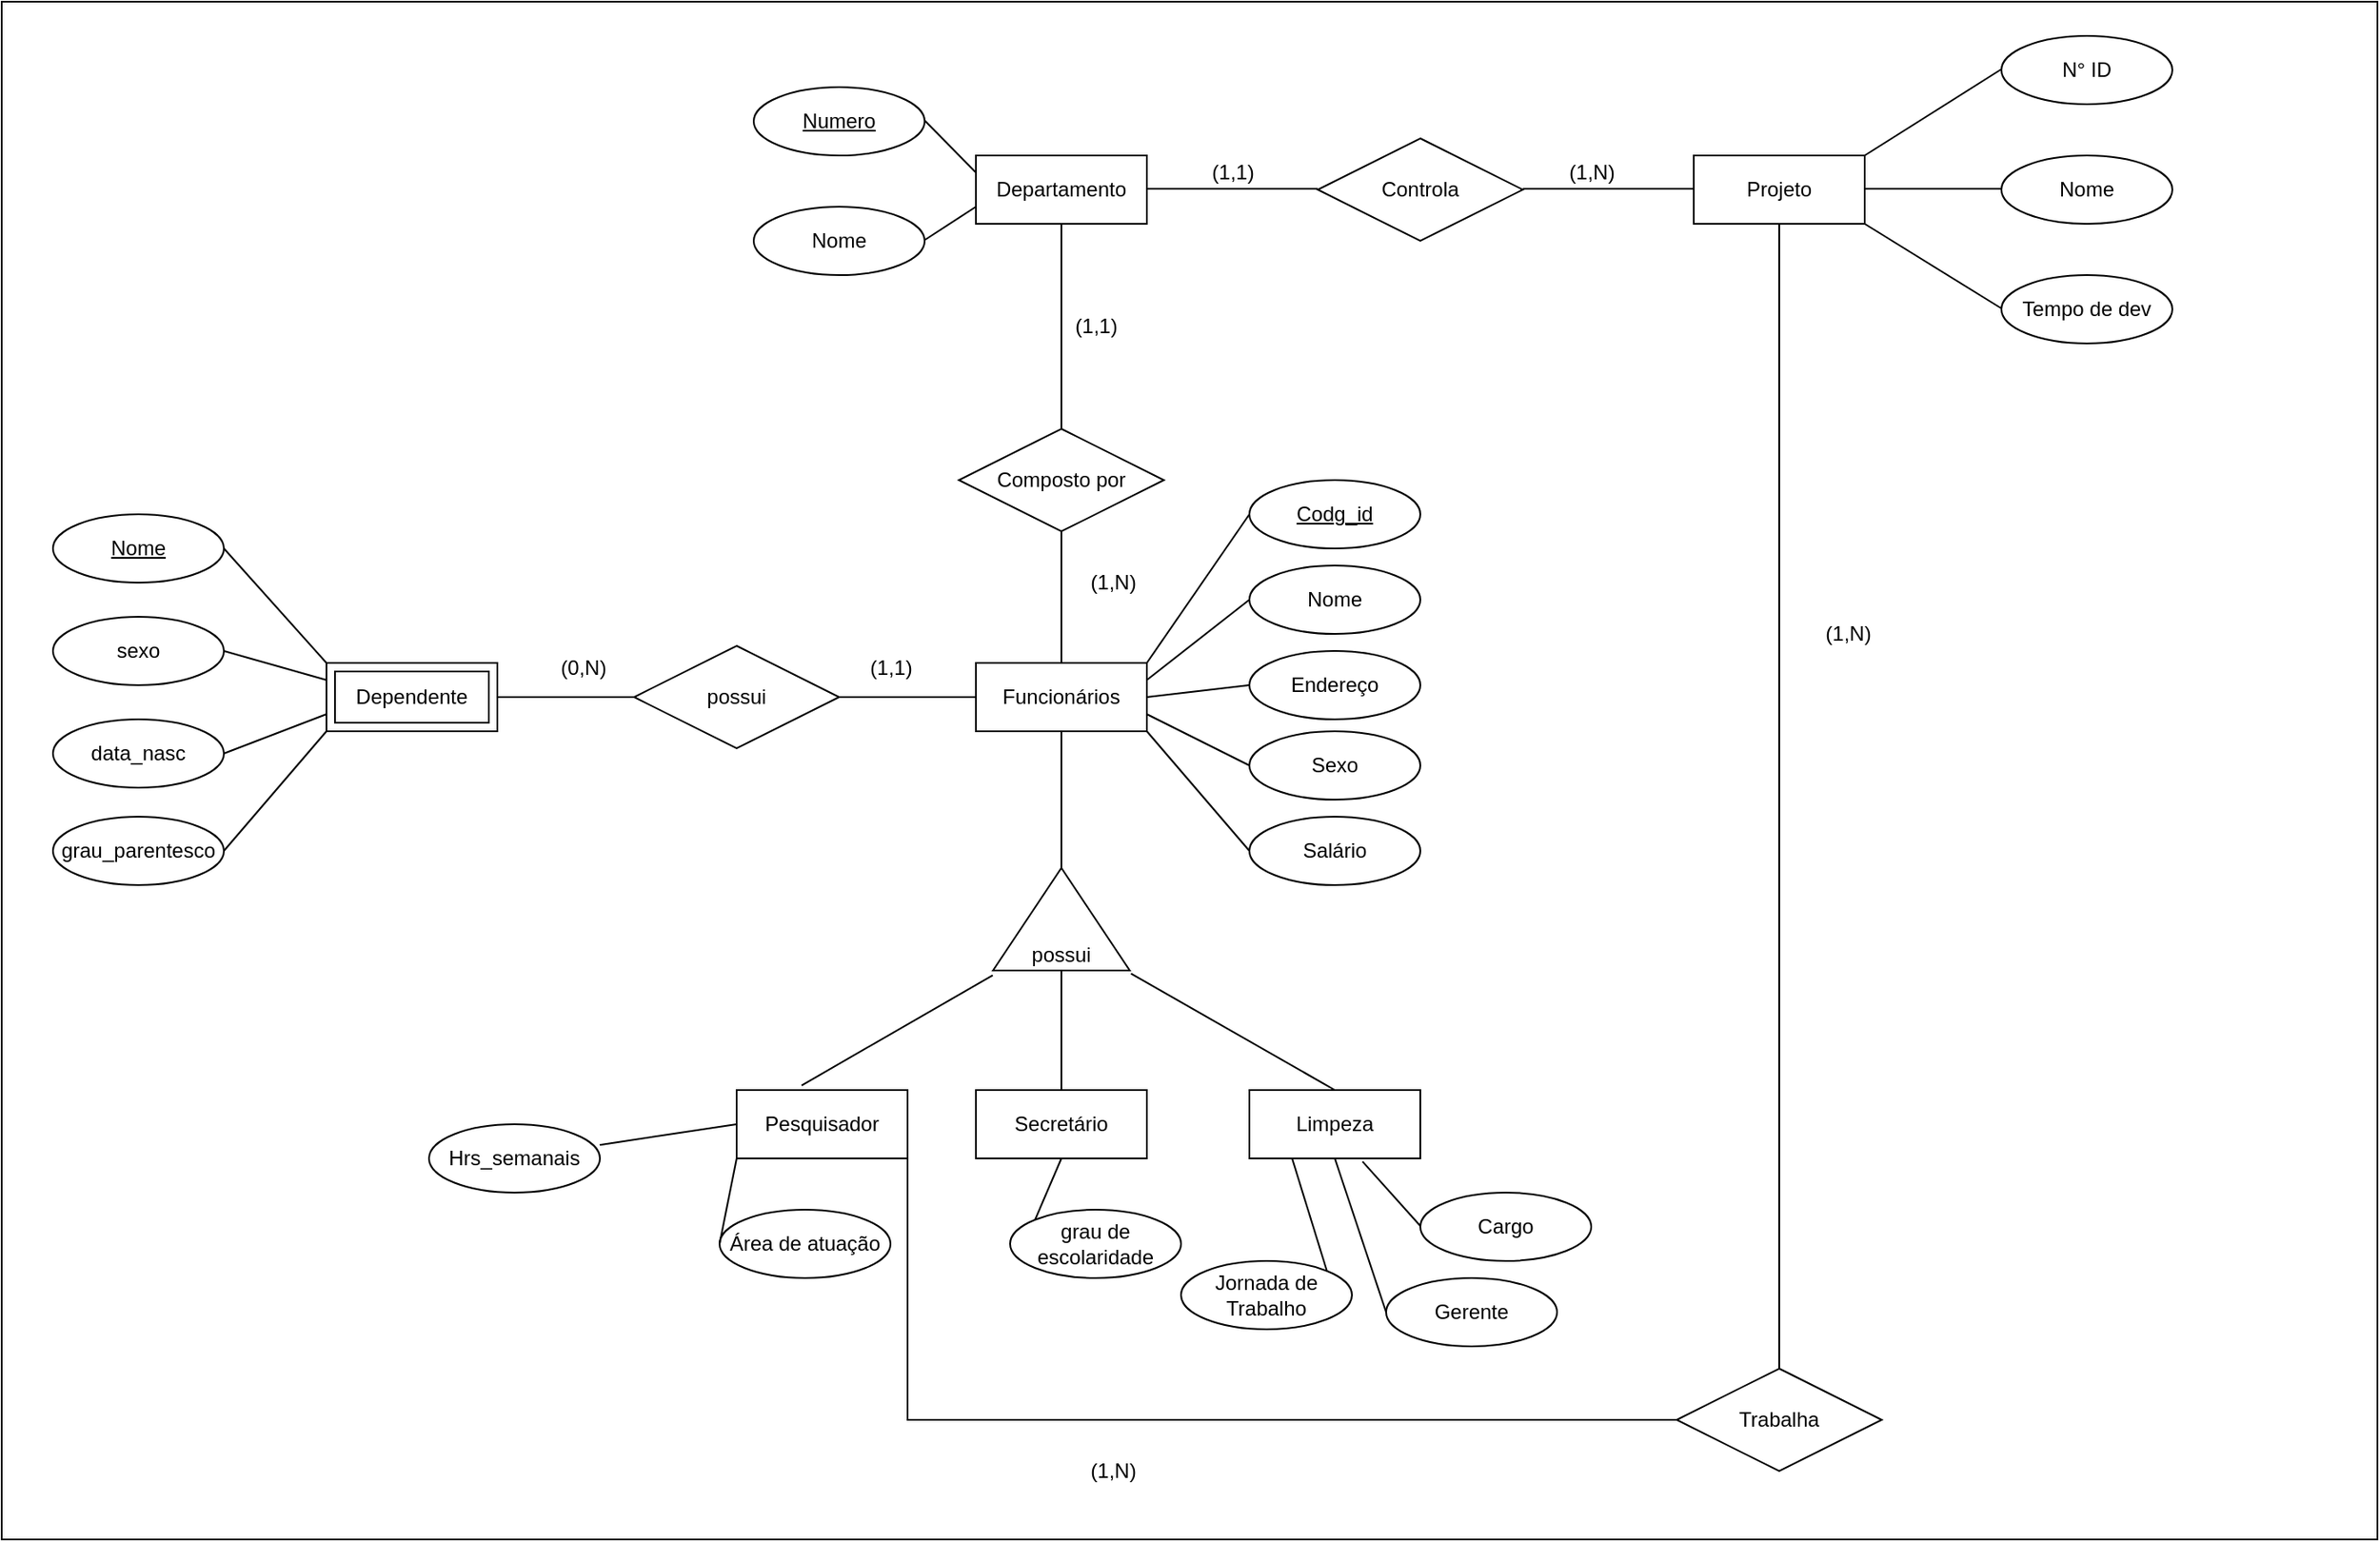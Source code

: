 <mxfile version="14.7.10" type="github">
  <diagram id="R2lEEEUBdFMjLlhIrx00" name="Page-1">
    <mxGraphModel dx="2952" dy="967" grid="1" gridSize="10" guides="1" tooltips="1" connect="1" arrows="1" fold="1" page="1" pageScale="1" pageWidth="1169" pageHeight="1654" math="0" shadow="0" extFonts="Permanent Marker^https://fonts.googleapis.com/css?family=Permanent+Marker">
      <root>
        <mxCell id="0" />
        <mxCell id="1" parent="0" />
        <mxCell id="6WfzjSBYb-Mj6-SxhPTm-35" value="" style="whiteSpace=wrap;html=1;" vertex="1" parent="1">
          <mxGeometry x="-330" y="210" width="1390" height="900" as="geometry" />
        </mxCell>
        <mxCell id="C-Wze693i4gCi11VPQKC-1" value="Departamento" style="whiteSpace=wrap;html=1;align=center;" parent="1" vertex="1">
          <mxGeometry x="240" y="300" width="100" height="40" as="geometry" />
        </mxCell>
        <mxCell id="C-Wze693i4gCi11VPQKC-2" value="Numero" style="ellipse;whiteSpace=wrap;html=1;align=center;fontStyle=4;" parent="1" vertex="1">
          <mxGeometry x="110" y="260" width="100" height="40" as="geometry" />
        </mxCell>
        <mxCell id="C-Wze693i4gCi11VPQKC-4" value="Nome" style="ellipse;whiteSpace=wrap;html=1;align=center;" parent="1" vertex="1">
          <mxGeometry x="110" y="330" width="100" height="40" as="geometry" />
        </mxCell>
        <mxCell id="C-Wze693i4gCi11VPQKC-6" value="" style="endArrow=none;html=1;rounded=0;entryX=0;entryY=0.25;entryDx=0;entryDy=0;" parent="1" target="C-Wze693i4gCi11VPQKC-1" edge="1">
          <mxGeometry relative="1" as="geometry">
            <mxPoint x="210" y="279.5" as="sourcePoint" />
            <mxPoint x="370" y="279.5" as="targetPoint" />
          </mxGeometry>
        </mxCell>
        <mxCell id="C-Wze693i4gCi11VPQKC-7" value="" style="endArrow=none;html=1;rounded=0;entryX=0;entryY=0.75;entryDx=0;entryDy=0;" parent="1" target="C-Wze693i4gCi11VPQKC-1" edge="1">
          <mxGeometry relative="1" as="geometry">
            <mxPoint x="210" y="349.5" as="sourcePoint" />
            <mxPoint x="370" y="349.5" as="targetPoint" />
          </mxGeometry>
        </mxCell>
        <mxCell id="C-Wze693i4gCi11VPQKC-8" value="Projeto" style="whiteSpace=wrap;html=1;align=center;" parent="1" vertex="1">
          <mxGeometry x="660" y="300" width="100" height="40" as="geometry" />
        </mxCell>
        <mxCell id="C-Wze693i4gCi11VPQKC-10" value="N° ID" style="ellipse;whiteSpace=wrap;html=1;align=center;" parent="1" vertex="1">
          <mxGeometry x="840" y="230" width="100" height="40" as="geometry" />
        </mxCell>
        <mxCell id="C-Wze693i4gCi11VPQKC-11" value="Nome" style="ellipse;whiteSpace=wrap;html=1;align=center;" parent="1" vertex="1">
          <mxGeometry x="840" y="300" width="100" height="40" as="geometry" />
        </mxCell>
        <mxCell id="C-Wze693i4gCi11VPQKC-12" value="Tempo de dev" style="ellipse;whiteSpace=wrap;html=1;align=center;" parent="1" vertex="1">
          <mxGeometry x="840" y="370" width="100" height="40" as="geometry" />
        </mxCell>
        <mxCell id="C-Wze693i4gCi11VPQKC-13" value="" style="endArrow=none;html=1;rounded=0;" parent="1" edge="1">
          <mxGeometry relative="1" as="geometry">
            <mxPoint x="760" y="319.5" as="sourcePoint" />
            <mxPoint x="840" y="319.5" as="targetPoint" />
          </mxGeometry>
        </mxCell>
        <mxCell id="C-Wze693i4gCi11VPQKC-14" value="" style="endArrow=none;html=1;rounded=0;exitX=1;exitY=1;exitDx=0;exitDy=0;" parent="1" source="C-Wze693i4gCi11VPQKC-8" edge="1">
          <mxGeometry relative="1" as="geometry">
            <mxPoint x="760" y="389.5" as="sourcePoint" />
            <mxPoint x="840" y="389.5" as="targetPoint" />
          </mxGeometry>
        </mxCell>
        <mxCell id="C-Wze693i4gCi11VPQKC-15" value="" style="endArrow=none;html=1;rounded=0;exitX=1;exitY=0;exitDx=0;exitDy=0;" parent="1" source="C-Wze693i4gCi11VPQKC-8" edge="1">
          <mxGeometry relative="1" as="geometry">
            <mxPoint x="760" y="249.5" as="sourcePoint" />
            <mxPoint x="840" y="249.5" as="targetPoint" />
          </mxGeometry>
        </mxCell>
        <mxCell id="C-Wze693i4gCi11VPQKC-16" value="Controla" style="shape=rhombus;perimeter=rhombusPerimeter;whiteSpace=wrap;html=1;align=center;" parent="1" vertex="1">
          <mxGeometry x="440" y="290" width="120" height="60" as="geometry" />
        </mxCell>
        <mxCell id="C-Wze693i4gCi11VPQKC-17" value="" style="endArrow=none;html=1;rounded=0;" parent="1" edge="1">
          <mxGeometry relative="1" as="geometry">
            <mxPoint x="340" y="319.5" as="sourcePoint" />
            <mxPoint x="440" y="319.5" as="targetPoint" />
          </mxGeometry>
        </mxCell>
        <mxCell id="C-Wze693i4gCi11VPQKC-18" value="" style="endArrow=none;html=1;rounded=0;" parent="1" edge="1">
          <mxGeometry relative="1" as="geometry">
            <mxPoint x="560" y="319.5" as="sourcePoint" />
            <mxPoint x="660" y="319.5" as="targetPoint" />
          </mxGeometry>
        </mxCell>
        <mxCell id="C-Wze693i4gCi11VPQKC-19" value="(1,N)" style="text;html=1;align=center;verticalAlign=middle;resizable=0;points=[];autosize=1;strokeColor=none;" parent="1" vertex="1">
          <mxGeometry x="580" y="300" width="40" height="20" as="geometry" />
        </mxCell>
        <mxCell id="C-Wze693i4gCi11VPQKC-20" value="(1,1)" style="text;html=1;align=center;verticalAlign=middle;resizable=0;points=[];autosize=1;strokeColor=none;" parent="1" vertex="1">
          <mxGeometry x="370" y="300" width="40" height="20" as="geometry" />
        </mxCell>
        <mxCell id="C-Wze693i4gCi11VPQKC-30" value="Secretário" style="whiteSpace=wrap;html=1;align=center;" parent="1" vertex="1">
          <mxGeometry x="240" y="847" width="100" height="40" as="geometry" />
        </mxCell>
        <mxCell id="C-Wze693i4gCi11VPQKC-31" value="Pesquisador" style="whiteSpace=wrap;html=1;align=center;" parent="1" vertex="1">
          <mxGeometry x="100" y="847" width="100" height="40" as="geometry" />
        </mxCell>
        <mxCell id="C-Wze693i4gCi11VPQKC-32" value="Limpeza" style="whiteSpace=wrap;html=1;align=center;" parent="1" vertex="1">
          <mxGeometry x="400" y="847" width="100" height="40" as="geometry" />
        </mxCell>
        <mxCell id="C-Wze693i4gCi11VPQKC-34" value="Composto por" style="shape=rhombus;perimeter=rhombusPerimeter;whiteSpace=wrap;html=1;align=center;" parent="1" vertex="1">
          <mxGeometry x="230" y="460" width="120" height="60" as="geometry" />
        </mxCell>
        <mxCell id="C-Wze693i4gCi11VPQKC-42" value="Nome" style="ellipse;whiteSpace=wrap;html=1;align=center;" parent="1" vertex="1">
          <mxGeometry x="400" y="540" width="100" height="40" as="geometry" />
        </mxCell>
        <mxCell id="C-Wze693i4gCi11VPQKC-43" value="Codg_id" style="ellipse;whiteSpace=wrap;html=1;align=center;fontStyle=4;" parent="1" vertex="1">
          <mxGeometry x="400" y="490" width="100" height="40" as="geometry" />
        </mxCell>
        <mxCell id="C-Wze693i4gCi11VPQKC-45" value="Sexo" style="ellipse;whiteSpace=wrap;html=1;align=center;" parent="1" vertex="1">
          <mxGeometry x="400" y="637" width="100" height="40" as="geometry" />
        </mxCell>
        <mxCell id="C-Wze693i4gCi11VPQKC-46" value="Salário" style="ellipse;whiteSpace=wrap;html=1;align=center;" parent="1" vertex="1">
          <mxGeometry x="400" y="687" width="100" height="40" as="geometry" />
        </mxCell>
        <mxCell id="C-Wze693i4gCi11VPQKC-47" value="Área de atuação" style="ellipse;whiteSpace=wrap;html=1;align=center;" parent="1" vertex="1">
          <mxGeometry x="90" y="917" width="100" height="40" as="geometry" />
        </mxCell>
        <mxCell id="C-Wze693i4gCi11VPQKC-55" value="" style="endArrow=none;html=1;rounded=0;exitX=1;exitY=0;exitDx=0;exitDy=0;entryX=0;entryY=0.5;entryDx=0;entryDy=0;" parent="1" edge="1" target="C-Wze693i4gCi11VPQKC-43">
          <mxGeometry relative="1" as="geometry">
            <mxPoint x="340" y="597" as="sourcePoint" />
            <mxPoint x="400" y="527" as="targetPoint" />
          </mxGeometry>
        </mxCell>
        <mxCell id="C-Wze693i4gCi11VPQKC-56" value="" style="endArrow=none;html=1;rounded=0;exitX=1;exitY=1;exitDx=0;exitDy=0;" parent="1" edge="1">
          <mxGeometry relative="1" as="geometry">
            <mxPoint x="340" y="637" as="sourcePoint" />
            <mxPoint x="400" y="707" as="targetPoint" />
          </mxGeometry>
        </mxCell>
        <mxCell id="C-Wze693i4gCi11VPQKC-57" value="" style="endArrow=none;html=1;rounded=0;exitX=1;exitY=0.75;exitDx=0;exitDy=0;entryX=0;entryY=0.5;entryDx=0;entryDy=0;" parent="1" edge="1" target="C-Wze693i4gCi11VPQKC-45">
          <mxGeometry relative="1" as="geometry">
            <mxPoint x="340" y="627" as="sourcePoint" />
            <mxPoint x="400" y="647" as="targetPoint" />
          </mxGeometry>
        </mxCell>
        <mxCell id="C-Wze693i4gCi11VPQKC-58" value="" style="endArrow=none;html=1;rounded=0;exitX=1;exitY=0.25;exitDx=0;exitDy=0;entryX=0;entryY=0.5;entryDx=0;entryDy=0;" parent="1" edge="1" target="C-Wze693i4gCi11VPQKC-42">
          <mxGeometry relative="1" as="geometry">
            <mxPoint x="340" y="607" as="sourcePoint" />
            <mxPoint x="400" y="586.5" as="targetPoint" />
          </mxGeometry>
        </mxCell>
        <mxCell id="C-Wze693i4gCi11VPQKC-65" value="" style="endArrow=none;html=1;rounded=0;exitX=0;exitY=1;exitDx=0;exitDy=0;entryX=0;entryY=0.5;entryDx=0;entryDy=0;" parent="1" source="C-Wze693i4gCi11VPQKC-31" target="C-Wze693i4gCi11VPQKC-47" edge="1">
          <mxGeometry relative="1" as="geometry">
            <mxPoint x="60" y="786.5" as="sourcePoint" />
            <mxPoint x="100" y="927" as="targetPoint" />
          </mxGeometry>
        </mxCell>
        <mxCell id="C-Wze693i4gCi11VPQKC-66" value="grau de escolaridade" style="ellipse;whiteSpace=wrap;html=1;align=center;" parent="1" vertex="1">
          <mxGeometry x="260" y="917" width="100" height="40" as="geometry" />
        </mxCell>
        <mxCell id="C-Wze693i4gCi11VPQKC-68" value="Cargo" style="ellipse;whiteSpace=wrap;html=1;align=center;" parent="1" vertex="1">
          <mxGeometry x="500" y="907" width="100" height="40" as="geometry" />
        </mxCell>
        <mxCell id="C-Wze693i4gCi11VPQKC-69" value="Jornada de Trabalho" style="ellipse;whiteSpace=wrap;html=1;align=center;" parent="1" vertex="1">
          <mxGeometry x="360" y="947" width="100" height="40" as="geometry" />
        </mxCell>
        <mxCell id="C-Wze693i4gCi11VPQKC-70" value="" style="endArrow=none;html=1;rounded=0;exitX=0.25;exitY=1;exitDx=0;exitDy=0;entryX=1;entryY=0;entryDx=0;entryDy=0;" parent="1" source="C-Wze693i4gCi11VPQKC-32" target="C-Wze693i4gCi11VPQKC-69" edge="1">
          <mxGeometry relative="1" as="geometry">
            <mxPoint x="310" y="976.5" as="sourcePoint" />
            <mxPoint x="470" y="976.5" as="targetPoint" />
          </mxGeometry>
        </mxCell>
        <mxCell id="C-Wze693i4gCi11VPQKC-71" value="" style="endArrow=none;html=1;rounded=0;exitX=0.662;exitY=1.046;exitDx=0;exitDy=0;exitPerimeter=0;" parent="1" source="C-Wze693i4gCi11VPQKC-32" edge="1">
          <mxGeometry relative="1" as="geometry">
            <mxPoint x="340" y="926.5" as="sourcePoint" />
            <mxPoint x="500" y="926.5" as="targetPoint" />
          </mxGeometry>
        </mxCell>
        <mxCell id="C-Wze693i4gCi11VPQKC-82" value="possui" style="triangle;whiteSpace=wrap;html=1;direction=north;verticalAlign=bottom;" parent="1" vertex="1">
          <mxGeometry x="250" y="717" width="80" height="60" as="geometry" />
        </mxCell>
        <mxCell id="C-Wze693i4gCi11VPQKC-83" value="Funcionários" style="whiteSpace=wrap;html=1;align=center;" parent="1" vertex="1">
          <mxGeometry x="240" y="597" width="100" height="40" as="geometry" />
        </mxCell>
        <mxCell id="C-Wze693i4gCi11VPQKC-85" value="" style="endArrow=none;html=1;rounded=0;exitX=0.5;exitY=1;exitDx=0;exitDy=0;entryX=0;entryY=0;entryDx=0;entryDy=0;" parent="1" source="C-Wze693i4gCi11VPQKC-30" target="C-Wze693i4gCi11VPQKC-66" edge="1">
          <mxGeometry relative="1" as="geometry">
            <mxPoint x="240" y="997" as="sourcePoint" />
            <mxPoint x="210" y="1027" as="targetPoint" />
          </mxGeometry>
        </mxCell>
        <mxCell id="C-Wze693i4gCi11VPQKC-86" value="" style="endArrow=none;html=1;rounded=0;entryX=-0.046;entryY=-0.002;entryDx=0;entryDy=0;entryPerimeter=0;exitX=0.38;exitY=-0.068;exitDx=0;exitDy=0;exitPerimeter=0;" parent="1" source="C-Wze693i4gCi11VPQKC-31" target="C-Wze693i4gCi11VPQKC-82" edge="1">
          <mxGeometry relative="1" as="geometry">
            <mxPoint x="140" y="897" as="sourcePoint" />
            <mxPoint x="250" y="777" as="targetPoint" />
          </mxGeometry>
        </mxCell>
        <mxCell id="C-Wze693i4gCi11VPQKC-87" value="" style="endArrow=none;html=1;rounded=0;entryX=0.5;entryY=0;entryDx=0;entryDy=0;exitX=-0.03;exitY=1.009;exitDx=0;exitDy=0;exitPerimeter=0;" parent="1" source="C-Wze693i4gCi11VPQKC-82" target="C-Wze693i4gCi11VPQKC-32" edge="1">
          <mxGeometry relative="1" as="geometry">
            <mxPoint x="300" y="867" as="sourcePoint" />
            <mxPoint x="460" y="867" as="targetPoint" />
          </mxGeometry>
        </mxCell>
        <mxCell id="C-Wze693i4gCi11VPQKC-88" value="" style="endArrow=none;html=1;rounded=0;entryX=0;entryY=0.5;entryDx=0;entryDy=0;" parent="1" source="C-Wze693i4gCi11VPQKC-30" target="C-Wze693i4gCi11VPQKC-82" edge="1">
          <mxGeometry relative="1" as="geometry">
            <mxPoint x="230" y="867" as="sourcePoint" />
            <mxPoint x="390" y="867" as="targetPoint" />
          </mxGeometry>
        </mxCell>
        <mxCell id="C-Wze693i4gCi11VPQKC-89" value="" style="endArrow=none;html=1;rounded=0;exitX=0.5;exitY=1;exitDx=0;exitDy=0;" parent="1" source="C-Wze693i4gCi11VPQKC-83" edge="1">
          <mxGeometry relative="1" as="geometry">
            <mxPoint x="130" y="717" as="sourcePoint" />
            <mxPoint x="290" y="717" as="targetPoint" />
          </mxGeometry>
        </mxCell>
        <mxCell id="C-Wze693i4gCi11VPQKC-94" value="" style="endArrow=none;html=1;rounded=0;entryX=0.5;entryY=0;entryDx=0;entryDy=0;exitX=0.5;exitY=1;exitDx=0;exitDy=0;" parent="1" source="C-Wze693i4gCi11VPQKC-34" target="C-Wze693i4gCi11VPQKC-83" edge="1">
          <mxGeometry relative="1" as="geometry">
            <mxPoint x="20" y="550" as="sourcePoint" />
            <mxPoint x="180" y="550" as="targetPoint" />
          </mxGeometry>
        </mxCell>
        <mxCell id="6WfzjSBYb-Mj6-SxhPTm-1" value="" style="endArrow=none;html=1;rounded=0;exitX=0.5;exitY=1;exitDx=0;exitDy=0;entryX=0;entryY=0.5;entryDx=0;entryDy=0;" edge="1" parent="1" source="C-Wze693i4gCi11VPQKC-32" target="6WfzjSBYb-Mj6-SxhPTm-2">
          <mxGeometry relative="1" as="geometry">
            <mxPoint x="470" y="1000" as="sourcePoint" />
            <mxPoint x="490" y="970" as="targetPoint" />
          </mxGeometry>
        </mxCell>
        <mxCell id="6WfzjSBYb-Mj6-SxhPTm-2" value="Gerente" style="ellipse;whiteSpace=wrap;html=1;align=center;" vertex="1" parent="1">
          <mxGeometry x="480" y="957" width="100" height="40" as="geometry" />
        </mxCell>
        <mxCell id="6WfzjSBYb-Mj6-SxhPTm-4" value="Endereço" style="ellipse;whiteSpace=wrap;html=1;align=center;" vertex="1" parent="1">
          <mxGeometry x="400" y="590" width="100" height="40" as="geometry" />
        </mxCell>
        <mxCell id="6WfzjSBYb-Mj6-SxhPTm-5" value="" style="endArrow=none;html=1;rounded=0;exitX=1;exitY=0.5;exitDx=0;exitDy=0;entryX=0;entryY=0.5;entryDx=0;entryDy=0;" edge="1" parent="1" source="C-Wze693i4gCi11VPQKC-83" target="6WfzjSBYb-Mj6-SxhPTm-4">
          <mxGeometry relative="1" as="geometry">
            <mxPoint x="350" y="620" as="sourcePoint" />
            <mxPoint x="400" y="620" as="targetPoint" />
          </mxGeometry>
        </mxCell>
        <mxCell id="6WfzjSBYb-Mj6-SxhPTm-7" value="" style="endArrow=none;html=1;rounded=0;entryX=0.5;entryY=0;entryDx=0;entryDy=0;exitX=0.5;exitY=1;exitDx=0;exitDy=0;" edge="1" parent="1" source="C-Wze693i4gCi11VPQKC-1" target="C-Wze693i4gCi11VPQKC-34">
          <mxGeometry relative="1" as="geometry">
            <mxPoint x="60" y="450" as="sourcePoint" />
            <mxPoint x="220" y="450" as="targetPoint" />
          </mxGeometry>
        </mxCell>
        <mxCell id="6WfzjSBYb-Mj6-SxhPTm-8" value="(1,1)" style="text;html=1;align=center;verticalAlign=middle;resizable=0;points=[];autosize=1;strokeColor=none;" vertex="1" parent="1">
          <mxGeometry x="290" y="390" width="40" height="20" as="geometry" />
        </mxCell>
        <mxCell id="6WfzjSBYb-Mj6-SxhPTm-9" value="(1,N)" style="text;html=1;align=center;verticalAlign=middle;resizable=0;points=[];autosize=1;strokeColor=none;" vertex="1" parent="1">
          <mxGeometry x="300" y="540" width="40" height="20" as="geometry" />
        </mxCell>
        <mxCell id="6WfzjSBYb-Mj6-SxhPTm-10" value="" style="endArrow=none;html=1;rounded=0;exitX=1;exitY=1;exitDx=0;exitDy=0;" edge="1" parent="1" source="C-Wze693i4gCi11VPQKC-31">
          <mxGeometry relative="1" as="geometry">
            <mxPoint x="190" y="1040" as="sourcePoint" />
            <mxPoint x="650" y="1040" as="targetPoint" />
            <Array as="points">
              <mxPoint x="200" y="1040" />
            </Array>
          </mxGeometry>
        </mxCell>
        <mxCell id="6WfzjSBYb-Mj6-SxhPTm-11" value="Trabalha" style="shape=rhombus;perimeter=rhombusPerimeter;whiteSpace=wrap;html=1;align=center;" vertex="1" parent="1">
          <mxGeometry x="650" y="1010" width="120" height="60" as="geometry" />
        </mxCell>
        <mxCell id="6WfzjSBYb-Mj6-SxhPTm-12" value="" style="endArrow=none;html=1;rounded=0;entryX=0.5;entryY=0;entryDx=0;entryDy=0;exitX=0.5;exitY=1;exitDx=0;exitDy=0;" edge="1" parent="1" source="C-Wze693i4gCi11VPQKC-8" target="6WfzjSBYb-Mj6-SxhPTm-11">
          <mxGeometry relative="1" as="geometry">
            <mxPoint x="710" y="360" as="sourcePoint" />
            <mxPoint x="740" y="870" as="targetPoint" />
          </mxGeometry>
        </mxCell>
        <mxCell id="6WfzjSBYb-Mj6-SxhPTm-13" value="(1,N)" style="text;html=1;align=center;verticalAlign=middle;resizable=0;points=[];autosize=1;strokeColor=none;" vertex="1" parent="1">
          <mxGeometry x="300" y="1060" width="40" height="20" as="geometry" />
        </mxCell>
        <mxCell id="6WfzjSBYb-Mj6-SxhPTm-14" value="(1,N)" style="text;html=1;align=center;verticalAlign=middle;resizable=0;points=[];autosize=1;strokeColor=none;" vertex="1" parent="1">
          <mxGeometry x="730" y="570" width="40" height="20" as="geometry" />
        </mxCell>
        <mxCell id="6WfzjSBYb-Mj6-SxhPTm-15" value="Hrs_semanais" style="ellipse;whiteSpace=wrap;html=1;align=center;" vertex="1" parent="1">
          <mxGeometry x="-80" y="867" width="100" height="40" as="geometry" />
        </mxCell>
        <mxCell id="6WfzjSBYb-Mj6-SxhPTm-16" value="" style="endArrow=none;html=1;rounded=0;entryX=0;entryY=0.5;entryDx=0;entryDy=0;exitX=0.999;exitY=0.302;exitDx=0;exitDy=0;exitPerimeter=0;" edge="1" parent="1" source="6WfzjSBYb-Mj6-SxhPTm-15" target="C-Wze693i4gCi11VPQKC-31">
          <mxGeometry relative="1" as="geometry">
            <mxPoint x="-50" y="677" as="sourcePoint" />
            <mxPoint x="40" y="767" as="targetPoint" />
            <Array as="points" />
          </mxGeometry>
        </mxCell>
        <mxCell id="6WfzjSBYb-Mj6-SxhPTm-18" value="Dependente" style="shape=ext;margin=3;double=1;whiteSpace=wrap;html=1;align=center;" vertex="1" parent="1">
          <mxGeometry x="-140" y="597" width="100" height="40" as="geometry" />
        </mxCell>
        <mxCell id="6WfzjSBYb-Mj6-SxhPTm-20" value="Nome" style="ellipse;whiteSpace=wrap;html=1;align=center;fontStyle=4;" vertex="1" parent="1">
          <mxGeometry x="-300" y="510" width="100" height="40" as="geometry" />
        </mxCell>
        <mxCell id="6WfzjSBYb-Mj6-SxhPTm-22" value="sexo" style="ellipse;whiteSpace=wrap;html=1;align=center;" vertex="1" parent="1">
          <mxGeometry x="-300" y="570" width="100" height="40" as="geometry" />
        </mxCell>
        <mxCell id="6WfzjSBYb-Mj6-SxhPTm-23" value="data_nasc" style="ellipse;whiteSpace=wrap;html=1;align=center;" vertex="1" parent="1">
          <mxGeometry x="-300" y="630" width="100" height="40" as="geometry" />
        </mxCell>
        <mxCell id="6WfzjSBYb-Mj6-SxhPTm-24" value="" style="endArrow=none;html=1;rounded=0;exitX=1;exitY=0.5;exitDx=0;exitDy=0;entryX=0;entryY=0.75;entryDx=0;entryDy=0;" edge="1" parent="1" source="6WfzjSBYb-Mj6-SxhPTm-23" target="6WfzjSBYb-Mj6-SxhPTm-18">
          <mxGeometry relative="1" as="geometry">
            <mxPoint x="-10" y="660" as="sourcePoint" />
            <mxPoint x="150" y="660" as="targetPoint" />
          </mxGeometry>
        </mxCell>
        <mxCell id="6WfzjSBYb-Mj6-SxhPTm-25" value="" style="endArrow=none;html=1;rounded=0;exitX=1;exitY=0.5;exitDx=0;exitDy=0;entryX=0;entryY=0.25;entryDx=0;entryDy=0;" edge="1" parent="1" source="6WfzjSBYb-Mj6-SxhPTm-22" target="6WfzjSBYb-Mj6-SxhPTm-18">
          <mxGeometry relative="1" as="geometry">
            <mxPoint x="-10" y="660" as="sourcePoint" />
            <mxPoint x="-150" y="610" as="targetPoint" />
          </mxGeometry>
        </mxCell>
        <mxCell id="6WfzjSBYb-Mj6-SxhPTm-26" value="" style="endArrow=none;html=1;rounded=0;exitX=1;exitY=0.5;exitDx=0;exitDy=0;entryX=0;entryY=0;entryDx=0;entryDy=0;" edge="1" parent="1" source="6WfzjSBYb-Mj6-SxhPTm-20" target="6WfzjSBYb-Mj6-SxhPTm-18">
          <mxGeometry relative="1" as="geometry">
            <mxPoint x="-10" y="660" as="sourcePoint" />
            <mxPoint x="150" y="660" as="targetPoint" />
          </mxGeometry>
        </mxCell>
        <mxCell id="6WfzjSBYb-Mj6-SxhPTm-27" value="possui" style="shape=rhombus;perimeter=rhombusPerimeter;whiteSpace=wrap;html=1;align=center;" vertex="1" parent="1">
          <mxGeometry x="40" y="587" width="120" height="60" as="geometry" />
        </mxCell>
        <mxCell id="6WfzjSBYb-Mj6-SxhPTm-28" value="" style="endArrow=none;html=1;rounded=0;exitX=1;exitY=0.5;exitDx=0;exitDy=0;entryX=0;entryY=0.5;entryDx=0;entryDy=0;" edge="1" parent="1" source="6WfzjSBYb-Mj6-SxhPTm-18" target="6WfzjSBYb-Mj6-SxhPTm-27">
          <mxGeometry relative="1" as="geometry">
            <mxPoint y="687" as="sourcePoint" />
            <mxPoint x="160" y="687" as="targetPoint" />
          </mxGeometry>
        </mxCell>
        <mxCell id="6WfzjSBYb-Mj6-SxhPTm-29" value="" style="endArrow=none;html=1;rounded=0;entryX=0;entryY=0.5;entryDx=0;entryDy=0;exitX=1;exitY=0.5;exitDx=0;exitDy=0;" edge="1" parent="1" source="6WfzjSBYb-Mj6-SxhPTm-27" target="C-Wze693i4gCi11VPQKC-83">
          <mxGeometry relative="1" as="geometry">
            <mxPoint x="60" y="660" as="sourcePoint" />
            <mxPoint x="220" y="660" as="targetPoint" />
          </mxGeometry>
        </mxCell>
        <mxCell id="6WfzjSBYb-Mj6-SxhPTm-30" value="(0,N)" style="text;html=1;align=center;verticalAlign=middle;resizable=0;points=[];autosize=1;strokeColor=none;" vertex="1" parent="1">
          <mxGeometry x="-10" y="590" width="40" height="20" as="geometry" />
        </mxCell>
        <mxCell id="6WfzjSBYb-Mj6-SxhPTm-31" value="grau_parentesco" style="ellipse;whiteSpace=wrap;html=1;align=center;" vertex="1" parent="1">
          <mxGeometry x="-300" y="687" width="100" height="40" as="geometry" />
        </mxCell>
        <mxCell id="6WfzjSBYb-Mj6-SxhPTm-32" value="" style="endArrow=none;html=1;rounded=0;exitX=1;exitY=0.5;exitDx=0;exitDy=0;entryX=0;entryY=1;entryDx=0;entryDy=0;" edge="1" parent="1" source="6WfzjSBYb-Mj6-SxhPTm-31" target="6WfzjSBYb-Mj6-SxhPTm-18">
          <mxGeometry relative="1" as="geometry">
            <mxPoint x="60" y="660" as="sourcePoint" />
            <mxPoint x="-130" y="650" as="targetPoint" />
          </mxGeometry>
        </mxCell>
        <mxCell id="6WfzjSBYb-Mj6-SxhPTm-33" value="(1,1)" style="text;html=1;align=center;verticalAlign=middle;resizable=0;points=[];autosize=1;strokeColor=none;" vertex="1" parent="1">
          <mxGeometry x="170" y="590" width="40" height="20" as="geometry" />
        </mxCell>
      </root>
    </mxGraphModel>
  </diagram>
</mxfile>
